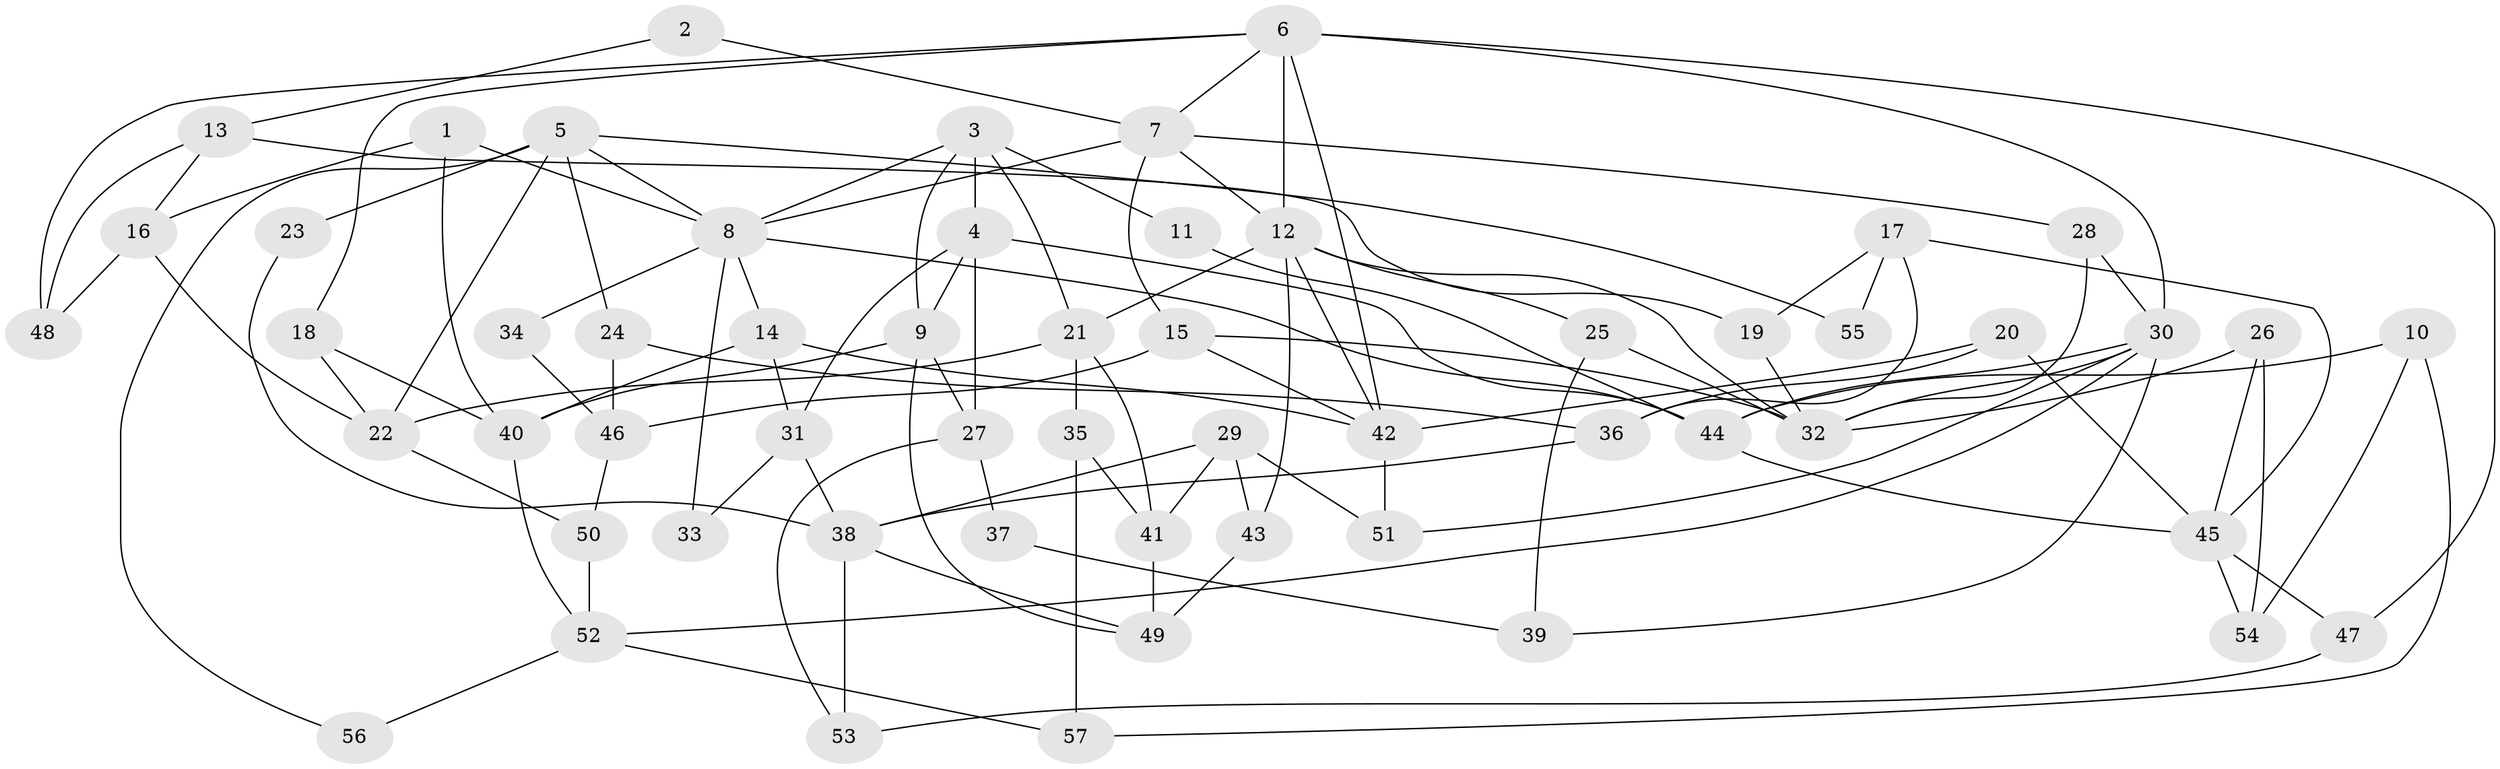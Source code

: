 // Generated by graph-tools (version 1.1) at 2025/11/02/27/25 16:11:24]
// undirected, 57 vertices, 114 edges
graph export_dot {
graph [start="1"]
  node [color=gray90,style=filled];
  1;
  2;
  3;
  4;
  5;
  6;
  7;
  8;
  9;
  10;
  11;
  12;
  13;
  14;
  15;
  16;
  17;
  18;
  19;
  20;
  21;
  22;
  23;
  24;
  25;
  26;
  27;
  28;
  29;
  30;
  31;
  32;
  33;
  34;
  35;
  36;
  37;
  38;
  39;
  40;
  41;
  42;
  43;
  44;
  45;
  46;
  47;
  48;
  49;
  50;
  51;
  52;
  53;
  54;
  55;
  56;
  57;
  1 -- 16;
  1 -- 8;
  1 -- 40;
  2 -- 13;
  2 -- 7;
  3 -- 8;
  3 -- 9;
  3 -- 4;
  3 -- 11;
  3 -- 21;
  4 -- 44;
  4 -- 9;
  4 -- 27;
  4 -- 31;
  5 -- 24;
  5 -- 22;
  5 -- 8;
  5 -- 23;
  5 -- 55;
  5 -- 56;
  6 -- 47;
  6 -- 7;
  6 -- 12;
  6 -- 18;
  6 -- 30;
  6 -- 42;
  6 -- 48;
  7 -- 15;
  7 -- 12;
  7 -- 8;
  7 -- 28;
  8 -- 14;
  8 -- 33;
  8 -- 34;
  8 -- 44;
  9 -- 40;
  9 -- 27;
  9 -- 49;
  10 -- 44;
  10 -- 57;
  10 -- 54;
  11 -- 44;
  12 -- 42;
  12 -- 21;
  12 -- 25;
  12 -- 32;
  12 -- 43;
  13 -- 19;
  13 -- 16;
  13 -- 48;
  14 -- 42;
  14 -- 31;
  14 -- 40;
  15 -- 42;
  15 -- 32;
  15 -- 46;
  16 -- 48;
  16 -- 22;
  17 -- 45;
  17 -- 36;
  17 -- 19;
  17 -- 55;
  18 -- 40;
  18 -- 22;
  19 -- 32;
  20 -- 45;
  20 -- 42;
  20 -- 36;
  21 -- 22;
  21 -- 35;
  21 -- 41;
  22 -- 50;
  23 -- 38;
  24 -- 36;
  24 -- 46;
  25 -- 32;
  25 -- 39;
  26 -- 32;
  26 -- 54;
  26 -- 45;
  27 -- 37;
  27 -- 53;
  28 -- 30;
  28 -- 32;
  29 -- 41;
  29 -- 38;
  29 -- 43;
  29 -- 51;
  30 -- 32;
  30 -- 39;
  30 -- 44;
  30 -- 51;
  30 -- 52;
  31 -- 33;
  31 -- 38;
  34 -- 46;
  35 -- 41;
  35 -- 57;
  36 -- 38;
  37 -- 39;
  38 -- 49;
  38 -- 53;
  40 -- 52;
  41 -- 49;
  42 -- 51;
  43 -- 49;
  44 -- 45;
  45 -- 47;
  45 -- 54;
  46 -- 50;
  47 -- 53;
  50 -- 52;
  52 -- 56;
  52 -- 57;
}
